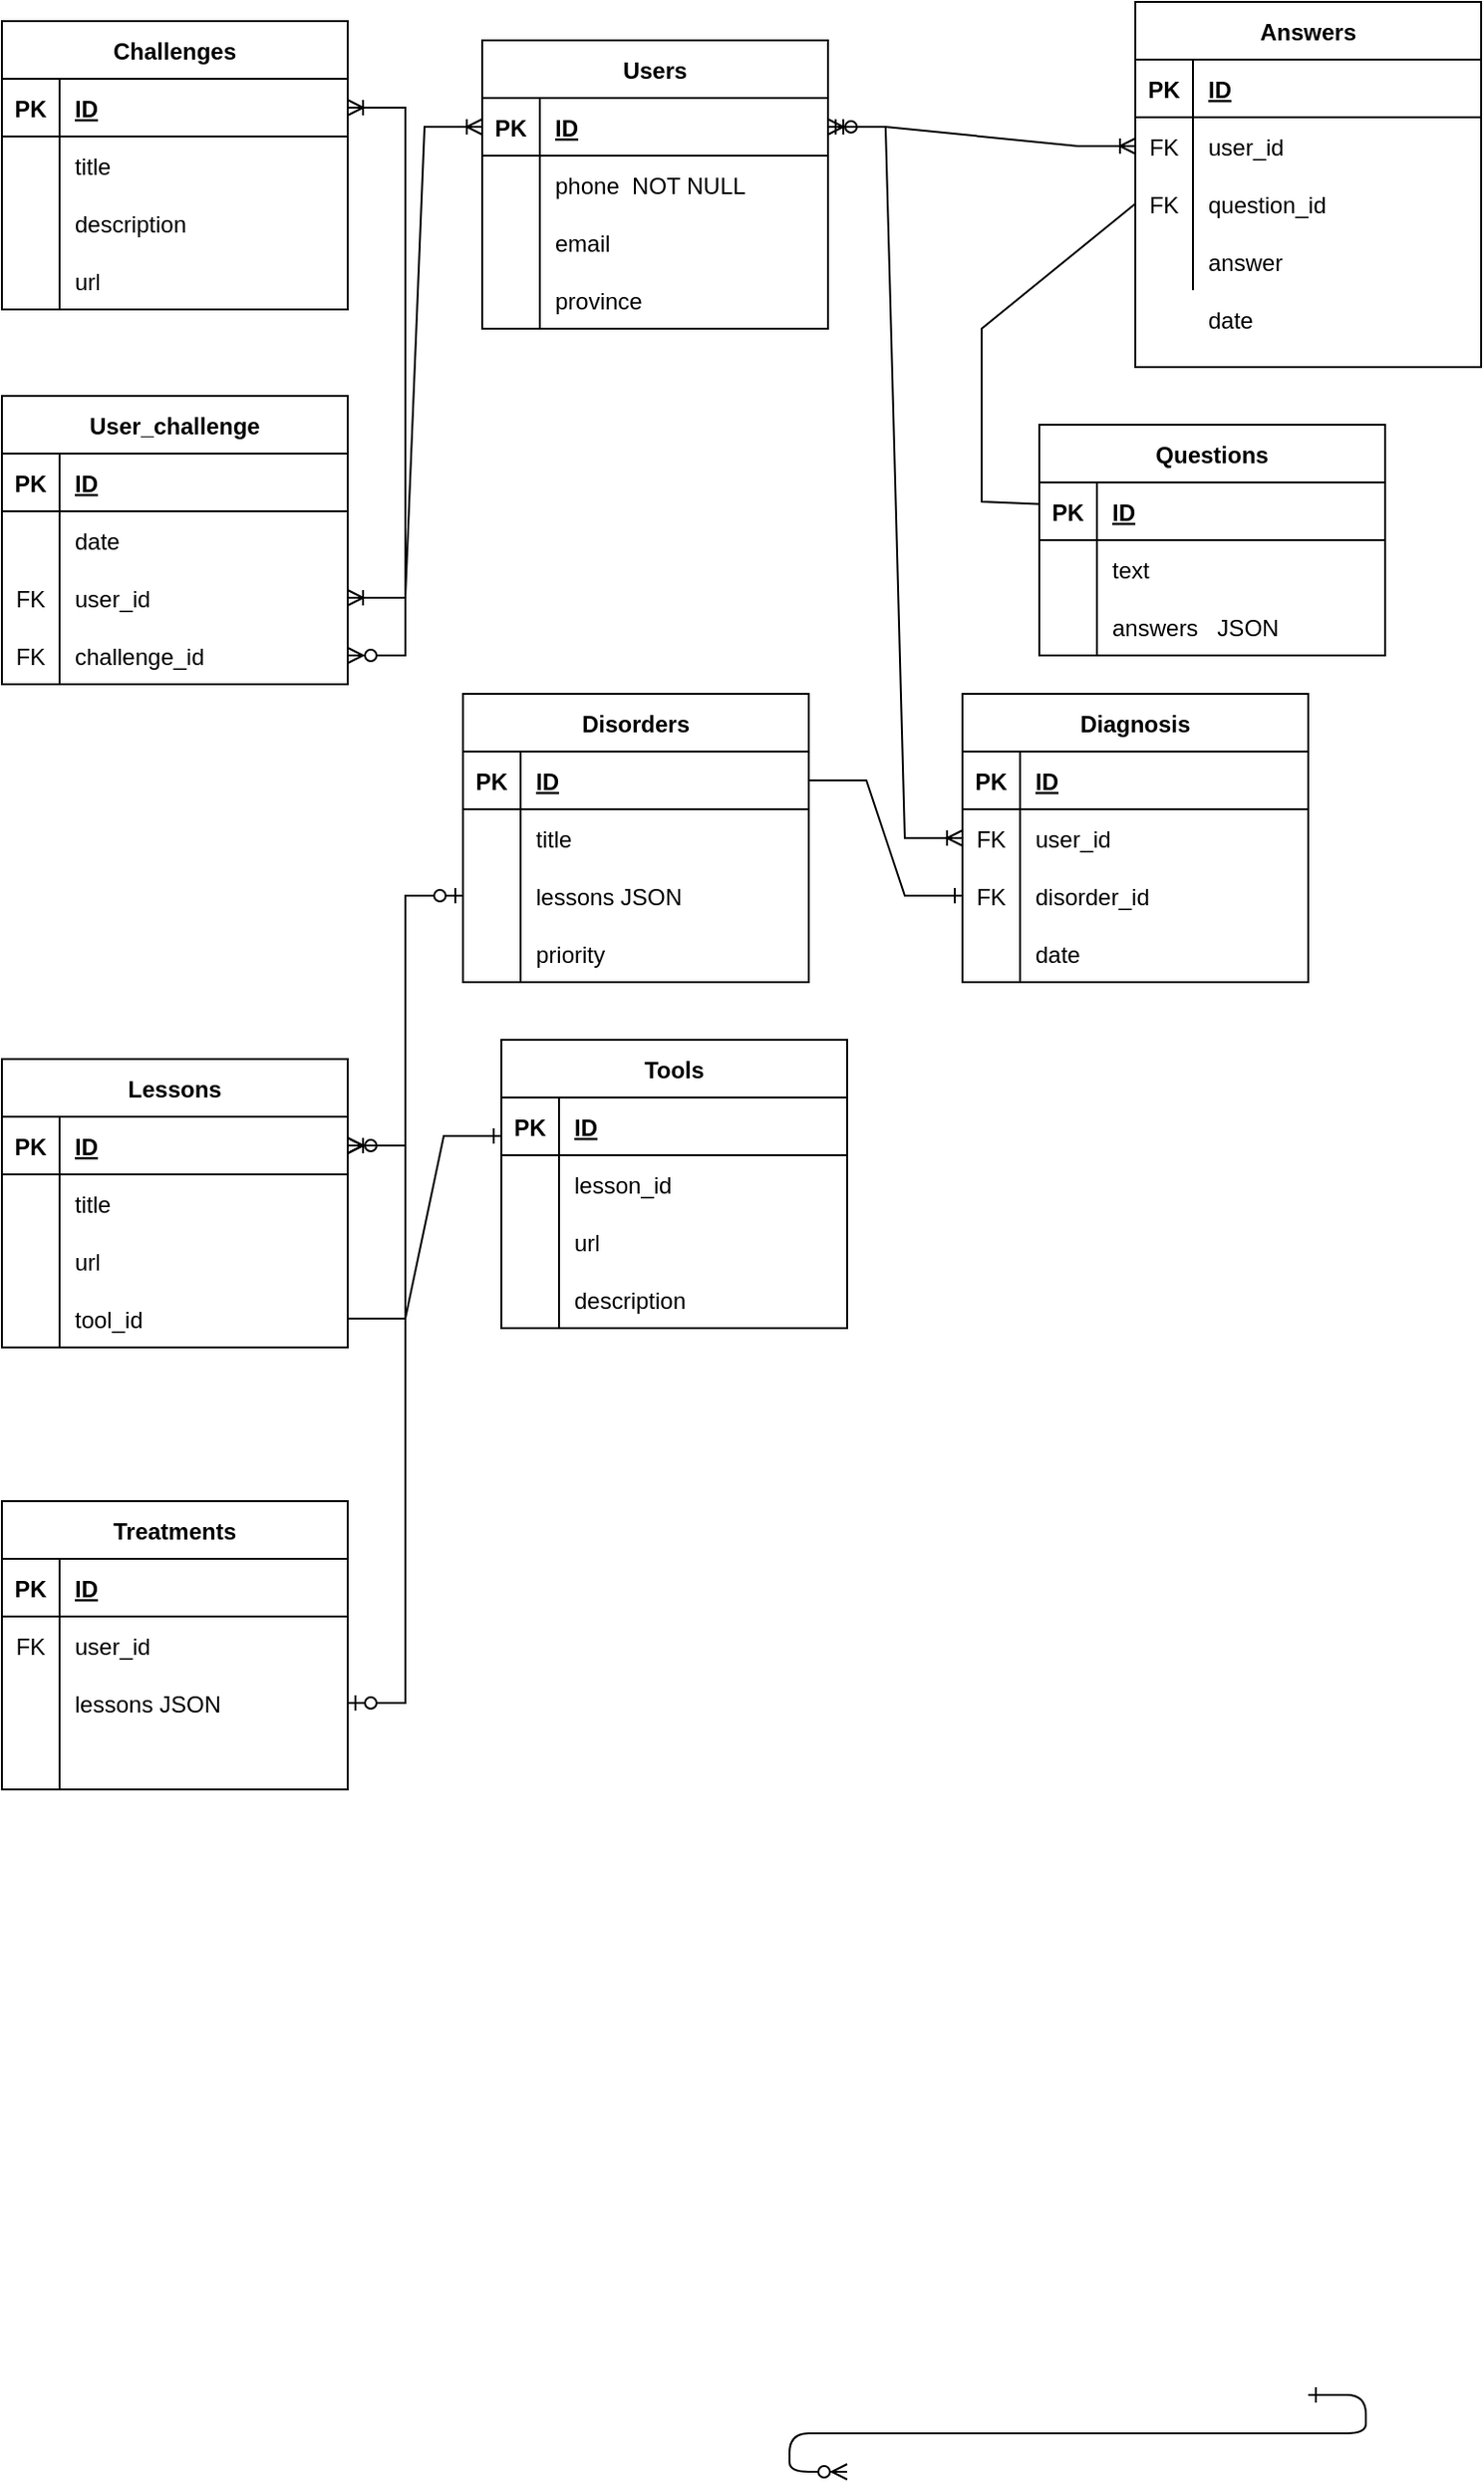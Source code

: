 <mxfile version="20.8.20" type="github">
  <diagram id="R2lEEEUBdFMjLlhIrx00" name="Page-1">
    <mxGraphModel dx="1167" dy="1567" grid="1" gridSize="10" guides="1" tooltips="1" connect="1" arrows="1" fold="1" page="1" pageScale="1" pageWidth="850" pageHeight="1100" math="0" shadow="0" extFonts="Permanent Marker^https://fonts.googleapis.com/css?family=Permanent+Marker">
      <root>
        <mxCell id="0" />
        <mxCell id="1" parent="0" />
        <mxCell id="C-vyLk0tnHw3VtMMgP7b-12" value="" style="edgeStyle=entityRelationEdgeStyle;endArrow=ERzeroToMany;startArrow=ERone;endFill=1;startFill=0;" parent="1" target="C-vyLk0tnHw3VtMMgP7b-17" edge="1">
          <mxGeometry width="100" height="100" relative="1" as="geometry">
            <mxPoint x="700" y="165" as="sourcePoint" />
            <mxPoint x="460" y="205" as="targetPoint" />
          </mxGeometry>
        </mxCell>
        <mxCell id="nANIJ9gpR_QrVkykElLl-94" value="Users" style="shape=table;startSize=30;container=1;collapsible=1;childLayout=tableLayout;fixedRows=1;rowLines=0;fontStyle=1;align=center;resizeLast=1;movable=1;resizable=1;rotatable=1;deletable=1;editable=1;locked=0;connectable=1;" vertex="1" parent="1">
          <mxGeometry x="270" y="-1060" width="180" height="150" as="geometry" />
        </mxCell>
        <mxCell id="nANIJ9gpR_QrVkykElLl-95" value="" style="shape=tableRow;horizontal=0;startSize=0;swimlaneHead=0;swimlaneBody=0;fillColor=none;collapsible=0;dropTarget=0;points=[[0,0.5],[1,0.5]];portConstraint=eastwest;top=0;left=0;right=0;bottom=1;" vertex="1" parent="nANIJ9gpR_QrVkykElLl-94">
          <mxGeometry y="30" width="180" height="30" as="geometry" />
        </mxCell>
        <mxCell id="nANIJ9gpR_QrVkykElLl-96" value="PK" style="shape=partialRectangle;connectable=0;fillColor=none;top=0;left=0;bottom=0;right=0;fontStyle=1;overflow=hidden;" vertex="1" parent="nANIJ9gpR_QrVkykElLl-95">
          <mxGeometry width="30" height="30" as="geometry">
            <mxRectangle width="30" height="30" as="alternateBounds" />
          </mxGeometry>
        </mxCell>
        <mxCell id="nANIJ9gpR_QrVkykElLl-97" value="ID" style="shape=partialRectangle;connectable=0;fillColor=none;top=0;left=0;bottom=0;right=0;align=left;spacingLeft=6;fontStyle=5;overflow=hidden;" vertex="1" parent="nANIJ9gpR_QrVkykElLl-95">
          <mxGeometry x="30" width="150" height="30" as="geometry">
            <mxRectangle width="150" height="30" as="alternateBounds" />
          </mxGeometry>
        </mxCell>
        <mxCell id="nANIJ9gpR_QrVkykElLl-98" value="" style="shape=tableRow;horizontal=0;startSize=0;swimlaneHead=0;swimlaneBody=0;fillColor=none;collapsible=0;dropTarget=0;points=[[0,0.5],[1,0.5]];portConstraint=eastwest;top=0;left=0;right=0;bottom=0;" vertex="1" parent="nANIJ9gpR_QrVkykElLl-94">
          <mxGeometry y="60" width="180" height="30" as="geometry" />
        </mxCell>
        <mxCell id="nANIJ9gpR_QrVkykElLl-99" value="" style="shape=partialRectangle;connectable=0;fillColor=none;top=0;left=0;bottom=0;right=0;editable=1;overflow=hidden;" vertex="1" parent="nANIJ9gpR_QrVkykElLl-98">
          <mxGeometry width="30" height="30" as="geometry">
            <mxRectangle width="30" height="30" as="alternateBounds" />
          </mxGeometry>
        </mxCell>
        <mxCell id="nANIJ9gpR_QrVkykElLl-100" value="phone  NOT NULL" style="shape=partialRectangle;connectable=0;fillColor=none;top=0;left=0;bottom=0;right=0;align=left;spacingLeft=6;overflow=hidden;" vertex="1" parent="nANIJ9gpR_QrVkykElLl-98">
          <mxGeometry x="30" width="150" height="30" as="geometry">
            <mxRectangle width="150" height="30" as="alternateBounds" />
          </mxGeometry>
        </mxCell>
        <mxCell id="nANIJ9gpR_QrVkykElLl-101" value="" style="shape=tableRow;horizontal=0;startSize=0;swimlaneHead=0;swimlaneBody=0;fillColor=none;collapsible=0;dropTarget=0;points=[[0,0.5],[1,0.5]];portConstraint=eastwest;top=0;left=0;right=0;bottom=0;" vertex="1" parent="nANIJ9gpR_QrVkykElLl-94">
          <mxGeometry y="90" width="180" height="30" as="geometry" />
        </mxCell>
        <mxCell id="nANIJ9gpR_QrVkykElLl-102" value="" style="shape=partialRectangle;connectable=0;fillColor=none;top=0;left=0;bottom=0;right=0;editable=1;overflow=hidden;" vertex="1" parent="nANIJ9gpR_QrVkykElLl-101">
          <mxGeometry width="30" height="30" as="geometry">
            <mxRectangle width="30" height="30" as="alternateBounds" />
          </mxGeometry>
        </mxCell>
        <mxCell id="nANIJ9gpR_QrVkykElLl-103" value="email" style="shape=partialRectangle;connectable=0;fillColor=none;top=0;left=0;bottom=0;right=0;align=left;spacingLeft=6;overflow=hidden;" vertex="1" parent="nANIJ9gpR_QrVkykElLl-101">
          <mxGeometry x="30" width="150" height="30" as="geometry">
            <mxRectangle width="150" height="30" as="alternateBounds" />
          </mxGeometry>
        </mxCell>
        <mxCell id="nANIJ9gpR_QrVkykElLl-104" value="" style="shape=tableRow;horizontal=0;startSize=0;swimlaneHead=0;swimlaneBody=0;fillColor=none;collapsible=0;dropTarget=0;points=[[0,0.5],[1,0.5]];portConstraint=eastwest;top=0;left=0;right=0;bottom=0;" vertex="1" parent="nANIJ9gpR_QrVkykElLl-94">
          <mxGeometry y="120" width="180" height="30" as="geometry" />
        </mxCell>
        <mxCell id="nANIJ9gpR_QrVkykElLl-105" value="" style="shape=partialRectangle;connectable=0;fillColor=none;top=0;left=0;bottom=0;right=0;editable=1;overflow=hidden;" vertex="1" parent="nANIJ9gpR_QrVkykElLl-104">
          <mxGeometry width="30" height="30" as="geometry">
            <mxRectangle width="30" height="30" as="alternateBounds" />
          </mxGeometry>
        </mxCell>
        <mxCell id="nANIJ9gpR_QrVkykElLl-106" value="province" style="shape=partialRectangle;connectable=0;fillColor=none;top=0;left=0;bottom=0;right=0;align=left;spacingLeft=6;overflow=hidden;" vertex="1" parent="nANIJ9gpR_QrVkykElLl-104">
          <mxGeometry x="30" width="150" height="30" as="geometry">
            <mxRectangle width="150" height="30" as="alternateBounds" />
          </mxGeometry>
        </mxCell>
        <mxCell id="nANIJ9gpR_QrVkykElLl-108" value="Questions" style="shape=table;startSize=30;container=1;collapsible=1;childLayout=tableLayout;fixedRows=1;rowLines=0;fontStyle=1;align=center;resizeLast=1;" vertex="1" parent="1">
          <mxGeometry x="560" y="-860" width="180" height="120" as="geometry" />
        </mxCell>
        <mxCell id="nANIJ9gpR_QrVkykElLl-109" value="" style="shape=tableRow;horizontal=0;startSize=0;swimlaneHead=0;swimlaneBody=0;fillColor=none;collapsible=0;dropTarget=0;points=[[0,0.5],[1,0.5]];portConstraint=eastwest;top=0;left=0;right=0;bottom=1;" vertex="1" parent="nANIJ9gpR_QrVkykElLl-108">
          <mxGeometry y="30" width="180" height="30" as="geometry" />
        </mxCell>
        <mxCell id="nANIJ9gpR_QrVkykElLl-110" value="PK" style="shape=partialRectangle;connectable=0;fillColor=none;top=0;left=0;bottom=0;right=0;fontStyle=1;overflow=hidden;" vertex="1" parent="nANIJ9gpR_QrVkykElLl-109">
          <mxGeometry width="30" height="30" as="geometry">
            <mxRectangle width="30" height="30" as="alternateBounds" />
          </mxGeometry>
        </mxCell>
        <mxCell id="nANIJ9gpR_QrVkykElLl-111" value="ID" style="shape=partialRectangle;connectable=0;fillColor=none;top=0;left=0;bottom=0;right=0;align=left;spacingLeft=6;fontStyle=5;overflow=hidden;" vertex="1" parent="nANIJ9gpR_QrVkykElLl-109">
          <mxGeometry x="30" width="150" height="30" as="geometry">
            <mxRectangle width="150" height="30" as="alternateBounds" />
          </mxGeometry>
        </mxCell>
        <mxCell id="nANIJ9gpR_QrVkykElLl-112" value="" style="shape=tableRow;horizontal=0;startSize=0;swimlaneHead=0;swimlaneBody=0;fillColor=none;collapsible=0;dropTarget=0;points=[[0,0.5],[1,0.5]];portConstraint=eastwest;top=0;left=0;right=0;bottom=0;" vertex="1" parent="nANIJ9gpR_QrVkykElLl-108">
          <mxGeometry y="60" width="180" height="30" as="geometry" />
        </mxCell>
        <mxCell id="nANIJ9gpR_QrVkykElLl-113" value="" style="shape=partialRectangle;connectable=0;fillColor=none;top=0;left=0;bottom=0;right=0;editable=1;overflow=hidden;" vertex="1" parent="nANIJ9gpR_QrVkykElLl-112">
          <mxGeometry width="30" height="30" as="geometry">
            <mxRectangle width="30" height="30" as="alternateBounds" />
          </mxGeometry>
        </mxCell>
        <mxCell id="nANIJ9gpR_QrVkykElLl-114" value="text" style="shape=partialRectangle;connectable=0;fillColor=none;top=0;left=0;bottom=0;right=0;align=left;spacingLeft=6;overflow=hidden;" vertex="1" parent="nANIJ9gpR_QrVkykElLl-112">
          <mxGeometry x="30" width="150" height="30" as="geometry">
            <mxRectangle width="150" height="30" as="alternateBounds" />
          </mxGeometry>
        </mxCell>
        <mxCell id="nANIJ9gpR_QrVkykElLl-226" value="" style="shape=tableRow;horizontal=0;startSize=0;swimlaneHead=0;swimlaneBody=0;fillColor=none;collapsible=0;dropTarget=0;points=[[0,0.5],[1,0.5]];portConstraint=eastwest;top=0;left=0;right=0;bottom=0;" vertex="1" parent="nANIJ9gpR_QrVkykElLl-108">
          <mxGeometry y="90" width="180" height="30" as="geometry" />
        </mxCell>
        <mxCell id="nANIJ9gpR_QrVkykElLl-227" value="" style="shape=partialRectangle;connectable=0;fillColor=none;top=0;left=0;bottom=0;right=0;editable=1;overflow=hidden;" vertex="1" parent="nANIJ9gpR_QrVkykElLl-226">
          <mxGeometry width="30" height="30" as="geometry">
            <mxRectangle width="30" height="30" as="alternateBounds" />
          </mxGeometry>
        </mxCell>
        <mxCell id="nANIJ9gpR_QrVkykElLl-228" value="answers   JSON" style="shape=partialRectangle;connectable=0;fillColor=none;top=0;left=0;bottom=0;right=0;align=left;spacingLeft=6;overflow=hidden;" vertex="1" parent="nANIJ9gpR_QrVkykElLl-226">
          <mxGeometry x="30" width="150" height="30" as="geometry">
            <mxRectangle width="150" height="30" as="alternateBounds" />
          </mxGeometry>
        </mxCell>
        <mxCell id="nANIJ9gpR_QrVkykElLl-121" value="Answers" style="shape=table;startSize=30;container=1;collapsible=1;childLayout=tableLayout;fixedRows=1;rowLines=0;fontStyle=1;align=center;resizeLast=1;" vertex="1" parent="1">
          <mxGeometry x="610" y="-1080" width="180" height="190" as="geometry" />
        </mxCell>
        <mxCell id="nANIJ9gpR_QrVkykElLl-122" value="" style="shape=tableRow;horizontal=0;startSize=0;swimlaneHead=0;swimlaneBody=0;fillColor=none;collapsible=0;dropTarget=0;points=[[0,0.5],[1,0.5]];portConstraint=eastwest;top=0;left=0;right=0;bottom=1;" vertex="1" parent="nANIJ9gpR_QrVkykElLl-121">
          <mxGeometry y="30" width="180" height="30" as="geometry" />
        </mxCell>
        <mxCell id="nANIJ9gpR_QrVkykElLl-123" value="PK" style="shape=partialRectangle;connectable=0;fillColor=none;top=0;left=0;bottom=0;right=0;fontStyle=1;overflow=hidden;" vertex="1" parent="nANIJ9gpR_QrVkykElLl-122">
          <mxGeometry width="30" height="30" as="geometry">
            <mxRectangle width="30" height="30" as="alternateBounds" />
          </mxGeometry>
        </mxCell>
        <mxCell id="nANIJ9gpR_QrVkykElLl-124" value="ID" style="shape=partialRectangle;connectable=0;fillColor=none;top=0;left=0;bottom=0;right=0;align=left;spacingLeft=6;fontStyle=5;overflow=hidden;" vertex="1" parent="nANIJ9gpR_QrVkykElLl-122">
          <mxGeometry x="30" width="150" height="30" as="geometry">
            <mxRectangle width="150" height="30" as="alternateBounds" />
          </mxGeometry>
        </mxCell>
        <mxCell id="nANIJ9gpR_QrVkykElLl-125" value="" style="shape=tableRow;horizontal=0;startSize=0;swimlaneHead=0;swimlaneBody=0;fillColor=none;collapsible=0;dropTarget=0;points=[[0,0.5],[1,0.5]];portConstraint=eastwest;top=0;left=0;right=0;bottom=0;" vertex="1" parent="nANIJ9gpR_QrVkykElLl-121">
          <mxGeometry y="60" width="180" height="30" as="geometry" />
        </mxCell>
        <mxCell id="nANIJ9gpR_QrVkykElLl-126" value="FK" style="shape=partialRectangle;connectable=0;fillColor=none;top=0;left=0;bottom=0;right=0;editable=1;overflow=hidden;" vertex="1" parent="nANIJ9gpR_QrVkykElLl-125">
          <mxGeometry width="30" height="30" as="geometry">
            <mxRectangle width="30" height="30" as="alternateBounds" />
          </mxGeometry>
        </mxCell>
        <mxCell id="nANIJ9gpR_QrVkykElLl-127" value="user_id" style="shape=partialRectangle;connectable=0;fillColor=none;top=0;left=0;bottom=0;right=0;align=left;spacingLeft=6;overflow=hidden;" vertex="1" parent="nANIJ9gpR_QrVkykElLl-125">
          <mxGeometry x="30" width="150" height="30" as="geometry">
            <mxRectangle width="150" height="30" as="alternateBounds" />
          </mxGeometry>
        </mxCell>
        <mxCell id="nANIJ9gpR_QrVkykElLl-128" value="" style="shape=tableRow;horizontal=0;startSize=0;swimlaneHead=0;swimlaneBody=0;fillColor=none;collapsible=0;dropTarget=0;points=[[0,0.5],[1,0.5]];portConstraint=eastwest;top=0;left=0;right=0;bottom=0;" vertex="1" parent="nANIJ9gpR_QrVkykElLl-121">
          <mxGeometry y="90" width="180" height="30" as="geometry" />
        </mxCell>
        <mxCell id="nANIJ9gpR_QrVkykElLl-129" value="FK" style="shape=partialRectangle;connectable=0;fillColor=none;top=0;left=0;bottom=0;right=0;editable=1;overflow=hidden;" vertex="1" parent="nANIJ9gpR_QrVkykElLl-128">
          <mxGeometry width="30" height="30" as="geometry">
            <mxRectangle width="30" height="30" as="alternateBounds" />
          </mxGeometry>
        </mxCell>
        <mxCell id="nANIJ9gpR_QrVkykElLl-130" value="question_id" style="shape=partialRectangle;connectable=0;fillColor=none;top=0;left=0;bottom=0;right=0;align=left;spacingLeft=6;overflow=hidden;" vertex="1" parent="nANIJ9gpR_QrVkykElLl-128">
          <mxGeometry x="30" width="150" height="30" as="geometry">
            <mxRectangle width="150" height="30" as="alternateBounds" />
          </mxGeometry>
        </mxCell>
        <mxCell id="nANIJ9gpR_QrVkykElLl-131" value="" style="shape=tableRow;horizontal=0;startSize=0;swimlaneHead=0;swimlaneBody=0;fillColor=none;collapsible=0;dropTarget=0;points=[[0,0.5],[1,0.5]];portConstraint=eastwest;top=0;left=0;right=0;bottom=0;" vertex="1" parent="nANIJ9gpR_QrVkykElLl-121">
          <mxGeometry y="120" width="180" height="30" as="geometry" />
        </mxCell>
        <mxCell id="nANIJ9gpR_QrVkykElLl-132" value="" style="shape=partialRectangle;connectable=0;fillColor=none;top=0;left=0;bottom=0;right=0;editable=1;overflow=hidden;" vertex="1" parent="nANIJ9gpR_QrVkykElLl-131">
          <mxGeometry width="30" height="30" as="geometry">
            <mxRectangle width="30" height="30" as="alternateBounds" />
          </mxGeometry>
        </mxCell>
        <mxCell id="nANIJ9gpR_QrVkykElLl-133" value="answer" style="shape=partialRectangle;connectable=0;fillColor=none;top=0;left=0;bottom=0;right=0;align=left;spacingLeft=6;overflow=hidden;" vertex="1" parent="nANIJ9gpR_QrVkykElLl-131">
          <mxGeometry x="30" width="150" height="30" as="geometry">
            <mxRectangle width="150" height="30" as="alternateBounds" />
          </mxGeometry>
        </mxCell>
        <mxCell id="nANIJ9gpR_QrVkykElLl-134" value="Disorders" style="shape=table;startSize=30;container=1;collapsible=1;childLayout=tableLayout;fixedRows=1;rowLines=0;fontStyle=1;align=center;resizeLast=1;" vertex="1" parent="1">
          <mxGeometry x="260" y="-720" width="180" height="150" as="geometry" />
        </mxCell>
        <mxCell id="nANIJ9gpR_QrVkykElLl-135" value="" style="shape=tableRow;horizontal=0;startSize=0;swimlaneHead=0;swimlaneBody=0;fillColor=none;collapsible=0;dropTarget=0;points=[[0,0.5],[1,0.5]];portConstraint=eastwest;top=0;left=0;right=0;bottom=1;" vertex="1" parent="nANIJ9gpR_QrVkykElLl-134">
          <mxGeometry y="30" width="180" height="30" as="geometry" />
        </mxCell>
        <mxCell id="nANIJ9gpR_QrVkykElLl-136" value="PK" style="shape=partialRectangle;connectable=0;fillColor=none;top=0;left=0;bottom=0;right=0;fontStyle=1;overflow=hidden;" vertex="1" parent="nANIJ9gpR_QrVkykElLl-135">
          <mxGeometry width="30" height="30" as="geometry">
            <mxRectangle width="30" height="30" as="alternateBounds" />
          </mxGeometry>
        </mxCell>
        <mxCell id="nANIJ9gpR_QrVkykElLl-137" value="ID" style="shape=partialRectangle;connectable=0;fillColor=none;top=0;left=0;bottom=0;right=0;align=left;spacingLeft=6;fontStyle=5;overflow=hidden;" vertex="1" parent="nANIJ9gpR_QrVkykElLl-135">
          <mxGeometry x="30" width="150" height="30" as="geometry">
            <mxRectangle width="150" height="30" as="alternateBounds" />
          </mxGeometry>
        </mxCell>
        <mxCell id="nANIJ9gpR_QrVkykElLl-138" value="" style="shape=tableRow;horizontal=0;startSize=0;swimlaneHead=0;swimlaneBody=0;fillColor=none;collapsible=0;dropTarget=0;points=[[0,0.5],[1,0.5]];portConstraint=eastwest;top=0;left=0;right=0;bottom=0;" vertex="1" parent="nANIJ9gpR_QrVkykElLl-134">
          <mxGeometry y="60" width="180" height="30" as="geometry" />
        </mxCell>
        <mxCell id="nANIJ9gpR_QrVkykElLl-139" value="" style="shape=partialRectangle;connectable=0;fillColor=none;top=0;left=0;bottom=0;right=0;editable=1;overflow=hidden;" vertex="1" parent="nANIJ9gpR_QrVkykElLl-138">
          <mxGeometry width="30" height="30" as="geometry">
            <mxRectangle width="30" height="30" as="alternateBounds" />
          </mxGeometry>
        </mxCell>
        <mxCell id="nANIJ9gpR_QrVkykElLl-140" value="title" style="shape=partialRectangle;connectable=0;fillColor=none;top=0;left=0;bottom=0;right=0;align=left;spacingLeft=6;overflow=hidden;" vertex="1" parent="nANIJ9gpR_QrVkykElLl-138">
          <mxGeometry x="30" width="150" height="30" as="geometry">
            <mxRectangle width="150" height="30" as="alternateBounds" />
          </mxGeometry>
        </mxCell>
        <mxCell id="nANIJ9gpR_QrVkykElLl-141" value="" style="shape=tableRow;horizontal=0;startSize=0;swimlaneHead=0;swimlaneBody=0;fillColor=none;collapsible=0;dropTarget=0;points=[[0,0.5],[1,0.5]];portConstraint=eastwest;top=0;left=0;right=0;bottom=0;" vertex="1" parent="nANIJ9gpR_QrVkykElLl-134">
          <mxGeometry y="90" width="180" height="30" as="geometry" />
        </mxCell>
        <mxCell id="nANIJ9gpR_QrVkykElLl-142" value="" style="shape=partialRectangle;connectable=0;fillColor=none;top=0;left=0;bottom=0;right=0;editable=1;overflow=hidden;" vertex="1" parent="nANIJ9gpR_QrVkykElLl-141">
          <mxGeometry width="30" height="30" as="geometry">
            <mxRectangle width="30" height="30" as="alternateBounds" />
          </mxGeometry>
        </mxCell>
        <mxCell id="nANIJ9gpR_QrVkykElLl-143" value="lessons JSON" style="shape=partialRectangle;connectable=0;fillColor=none;top=0;left=0;bottom=0;right=0;align=left;spacingLeft=6;overflow=hidden;" vertex="1" parent="nANIJ9gpR_QrVkykElLl-141">
          <mxGeometry x="30" width="150" height="30" as="geometry">
            <mxRectangle width="150" height="30" as="alternateBounds" />
          </mxGeometry>
        </mxCell>
        <mxCell id="nANIJ9gpR_QrVkykElLl-144" value="" style="shape=tableRow;horizontal=0;startSize=0;swimlaneHead=0;swimlaneBody=0;fillColor=none;collapsible=0;dropTarget=0;points=[[0,0.5],[1,0.5]];portConstraint=eastwest;top=0;left=0;right=0;bottom=0;" vertex="1" parent="nANIJ9gpR_QrVkykElLl-134">
          <mxGeometry y="120" width="180" height="30" as="geometry" />
        </mxCell>
        <mxCell id="nANIJ9gpR_QrVkykElLl-145" value="" style="shape=partialRectangle;connectable=0;fillColor=none;top=0;left=0;bottom=0;right=0;editable=1;overflow=hidden;" vertex="1" parent="nANIJ9gpR_QrVkykElLl-144">
          <mxGeometry width="30" height="30" as="geometry">
            <mxRectangle width="30" height="30" as="alternateBounds" />
          </mxGeometry>
        </mxCell>
        <mxCell id="nANIJ9gpR_QrVkykElLl-146" value="priority" style="shape=partialRectangle;connectable=0;fillColor=none;top=0;left=0;bottom=0;right=0;align=left;spacingLeft=6;overflow=hidden;" vertex="1" parent="nANIJ9gpR_QrVkykElLl-144">
          <mxGeometry x="30" width="150" height="30" as="geometry">
            <mxRectangle width="150" height="30" as="alternateBounds" />
          </mxGeometry>
        </mxCell>
        <mxCell id="nANIJ9gpR_QrVkykElLl-148" value="Diagnosis" style="shape=table;startSize=30;container=1;collapsible=1;childLayout=tableLayout;fixedRows=1;rowLines=0;fontStyle=1;align=center;resizeLast=1;" vertex="1" parent="1">
          <mxGeometry x="520" y="-720" width="180" height="150" as="geometry" />
        </mxCell>
        <mxCell id="nANIJ9gpR_QrVkykElLl-149" value="" style="shape=tableRow;horizontal=0;startSize=0;swimlaneHead=0;swimlaneBody=0;fillColor=none;collapsible=0;dropTarget=0;points=[[0,0.5],[1,0.5]];portConstraint=eastwest;top=0;left=0;right=0;bottom=1;" vertex="1" parent="nANIJ9gpR_QrVkykElLl-148">
          <mxGeometry y="30" width="180" height="30" as="geometry" />
        </mxCell>
        <mxCell id="nANIJ9gpR_QrVkykElLl-150" value="PK" style="shape=partialRectangle;connectable=0;fillColor=none;top=0;left=0;bottom=0;right=0;fontStyle=1;overflow=hidden;" vertex="1" parent="nANIJ9gpR_QrVkykElLl-149">
          <mxGeometry width="30" height="30" as="geometry">
            <mxRectangle width="30" height="30" as="alternateBounds" />
          </mxGeometry>
        </mxCell>
        <mxCell id="nANIJ9gpR_QrVkykElLl-151" value="ID" style="shape=partialRectangle;connectable=0;fillColor=none;top=0;left=0;bottom=0;right=0;align=left;spacingLeft=6;fontStyle=5;overflow=hidden;" vertex="1" parent="nANIJ9gpR_QrVkykElLl-149">
          <mxGeometry x="30" width="150" height="30" as="geometry">
            <mxRectangle width="150" height="30" as="alternateBounds" />
          </mxGeometry>
        </mxCell>
        <mxCell id="nANIJ9gpR_QrVkykElLl-152" value="" style="shape=tableRow;horizontal=0;startSize=0;swimlaneHead=0;swimlaneBody=0;fillColor=none;collapsible=0;dropTarget=0;points=[[0,0.5],[1,0.5]];portConstraint=eastwest;top=0;left=0;right=0;bottom=0;" vertex="1" parent="nANIJ9gpR_QrVkykElLl-148">
          <mxGeometry y="60" width="180" height="30" as="geometry" />
        </mxCell>
        <mxCell id="nANIJ9gpR_QrVkykElLl-153" value="FK" style="shape=partialRectangle;connectable=0;fillColor=none;top=0;left=0;bottom=0;right=0;editable=1;overflow=hidden;" vertex="1" parent="nANIJ9gpR_QrVkykElLl-152">
          <mxGeometry width="30" height="30" as="geometry">
            <mxRectangle width="30" height="30" as="alternateBounds" />
          </mxGeometry>
        </mxCell>
        <mxCell id="nANIJ9gpR_QrVkykElLl-154" value="user_id" style="shape=partialRectangle;connectable=0;fillColor=none;top=0;left=0;bottom=0;right=0;align=left;spacingLeft=6;overflow=hidden;" vertex="1" parent="nANIJ9gpR_QrVkykElLl-152">
          <mxGeometry x="30" width="150" height="30" as="geometry">
            <mxRectangle width="150" height="30" as="alternateBounds" />
          </mxGeometry>
        </mxCell>
        <mxCell id="nANIJ9gpR_QrVkykElLl-155" value="" style="shape=tableRow;horizontal=0;startSize=0;swimlaneHead=0;swimlaneBody=0;fillColor=none;collapsible=0;dropTarget=0;points=[[0,0.5],[1,0.5]];portConstraint=eastwest;top=0;left=0;right=0;bottom=0;" vertex="1" parent="nANIJ9gpR_QrVkykElLl-148">
          <mxGeometry y="90" width="180" height="30" as="geometry" />
        </mxCell>
        <mxCell id="nANIJ9gpR_QrVkykElLl-156" value="FK" style="shape=partialRectangle;connectable=0;fillColor=none;top=0;left=0;bottom=0;right=0;editable=1;overflow=hidden;" vertex="1" parent="nANIJ9gpR_QrVkykElLl-155">
          <mxGeometry width="30" height="30" as="geometry">
            <mxRectangle width="30" height="30" as="alternateBounds" />
          </mxGeometry>
        </mxCell>
        <mxCell id="nANIJ9gpR_QrVkykElLl-157" value="disorder_id" style="shape=partialRectangle;connectable=0;fillColor=none;top=0;left=0;bottom=0;right=0;align=left;spacingLeft=6;overflow=hidden;" vertex="1" parent="nANIJ9gpR_QrVkykElLl-155">
          <mxGeometry x="30" width="150" height="30" as="geometry">
            <mxRectangle width="150" height="30" as="alternateBounds" />
          </mxGeometry>
        </mxCell>
        <mxCell id="nANIJ9gpR_QrVkykElLl-158" value="" style="shape=tableRow;horizontal=0;startSize=0;swimlaneHead=0;swimlaneBody=0;fillColor=none;collapsible=0;dropTarget=0;points=[[0,0.5],[1,0.5]];portConstraint=eastwest;top=0;left=0;right=0;bottom=0;" vertex="1" parent="nANIJ9gpR_QrVkykElLl-148">
          <mxGeometry y="120" width="180" height="30" as="geometry" />
        </mxCell>
        <mxCell id="nANIJ9gpR_QrVkykElLl-159" value="" style="shape=partialRectangle;connectable=0;fillColor=none;top=0;left=0;bottom=0;right=0;editable=1;overflow=hidden;" vertex="1" parent="nANIJ9gpR_QrVkykElLl-158">
          <mxGeometry width="30" height="30" as="geometry">
            <mxRectangle width="30" height="30" as="alternateBounds" />
          </mxGeometry>
        </mxCell>
        <mxCell id="nANIJ9gpR_QrVkykElLl-160" value="date" style="shape=partialRectangle;connectable=0;fillColor=none;top=0;left=0;bottom=0;right=0;align=left;spacingLeft=6;overflow=hidden;" vertex="1" parent="nANIJ9gpR_QrVkykElLl-158">
          <mxGeometry x="30" width="150" height="30" as="geometry">
            <mxRectangle width="150" height="30" as="alternateBounds" />
          </mxGeometry>
        </mxCell>
        <mxCell id="nANIJ9gpR_QrVkykElLl-161" value="Challenges" style="shape=table;startSize=30;container=1;collapsible=1;childLayout=tableLayout;fixedRows=1;rowLines=0;fontStyle=1;align=center;resizeLast=1;" vertex="1" parent="1">
          <mxGeometry x="20" y="-1070" width="180" height="150" as="geometry" />
        </mxCell>
        <mxCell id="nANIJ9gpR_QrVkykElLl-162" value="" style="shape=tableRow;horizontal=0;startSize=0;swimlaneHead=0;swimlaneBody=0;fillColor=none;collapsible=0;dropTarget=0;points=[[0,0.5],[1,0.5]];portConstraint=eastwest;top=0;left=0;right=0;bottom=1;" vertex="1" parent="nANIJ9gpR_QrVkykElLl-161">
          <mxGeometry y="30" width="180" height="30" as="geometry" />
        </mxCell>
        <mxCell id="nANIJ9gpR_QrVkykElLl-163" value="PK" style="shape=partialRectangle;connectable=0;fillColor=none;top=0;left=0;bottom=0;right=0;fontStyle=1;overflow=hidden;" vertex="1" parent="nANIJ9gpR_QrVkykElLl-162">
          <mxGeometry width="30" height="30" as="geometry">
            <mxRectangle width="30" height="30" as="alternateBounds" />
          </mxGeometry>
        </mxCell>
        <mxCell id="nANIJ9gpR_QrVkykElLl-164" value="ID" style="shape=partialRectangle;connectable=0;fillColor=none;top=0;left=0;bottom=0;right=0;align=left;spacingLeft=6;fontStyle=5;overflow=hidden;" vertex="1" parent="nANIJ9gpR_QrVkykElLl-162">
          <mxGeometry x="30" width="150" height="30" as="geometry">
            <mxRectangle width="150" height="30" as="alternateBounds" />
          </mxGeometry>
        </mxCell>
        <mxCell id="nANIJ9gpR_QrVkykElLl-165" value="" style="shape=tableRow;horizontal=0;startSize=0;swimlaneHead=0;swimlaneBody=0;fillColor=none;collapsible=0;dropTarget=0;points=[[0,0.5],[1,0.5]];portConstraint=eastwest;top=0;left=0;right=0;bottom=0;" vertex="1" parent="nANIJ9gpR_QrVkykElLl-161">
          <mxGeometry y="60" width="180" height="30" as="geometry" />
        </mxCell>
        <mxCell id="nANIJ9gpR_QrVkykElLl-166" value="" style="shape=partialRectangle;connectable=0;fillColor=none;top=0;left=0;bottom=0;right=0;editable=1;overflow=hidden;" vertex="1" parent="nANIJ9gpR_QrVkykElLl-165">
          <mxGeometry width="30" height="30" as="geometry">
            <mxRectangle width="30" height="30" as="alternateBounds" />
          </mxGeometry>
        </mxCell>
        <mxCell id="nANIJ9gpR_QrVkykElLl-167" value="title" style="shape=partialRectangle;connectable=0;fillColor=none;top=0;left=0;bottom=0;right=0;align=left;spacingLeft=6;overflow=hidden;" vertex="1" parent="nANIJ9gpR_QrVkykElLl-165">
          <mxGeometry x="30" width="150" height="30" as="geometry">
            <mxRectangle width="150" height="30" as="alternateBounds" />
          </mxGeometry>
        </mxCell>
        <mxCell id="nANIJ9gpR_QrVkykElLl-168" value="" style="shape=tableRow;horizontal=0;startSize=0;swimlaneHead=0;swimlaneBody=0;fillColor=none;collapsible=0;dropTarget=0;points=[[0,0.5],[1,0.5]];portConstraint=eastwest;top=0;left=0;right=0;bottom=0;" vertex="1" parent="nANIJ9gpR_QrVkykElLl-161">
          <mxGeometry y="90" width="180" height="30" as="geometry" />
        </mxCell>
        <mxCell id="nANIJ9gpR_QrVkykElLl-169" value="" style="shape=partialRectangle;connectable=0;fillColor=none;top=0;left=0;bottom=0;right=0;editable=1;overflow=hidden;" vertex="1" parent="nANIJ9gpR_QrVkykElLl-168">
          <mxGeometry width="30" height="30" as="geometry">
            <mxRectangle width="30" height="30" as="alternateBounds" />
          </mxGeometry>
        </mxCell>
        <mxCell id="nANIJ9gpR_QrVkykElLl-170" value="description" style="shape=partialRectangle;connectable=0;fillColor=none;top=0;left=0;bottom=0;right=0;align=left;spacingLeft=6;overflow=hidden;" vertex="1" parent="nANIJ9gpR_QrVkykElLl-168">
          <mxGeometry x="30" width="150" height="30" as="geometry">
            <mxRectangle width="150" height="30" as="alternateBounds" />
          </mxGeometry>
        </mxCell>
        <mxCell id="nANIJ9gpR_QrVkykElLl-171" value="" style="shape=tableRow;horizontal=0;startSize=0;swimlaneHead=0;swimlaneBody=0;fillColor=none;collapsible=0;dropTarget=0;points=[[0,0.5],[1,0.5]];portConstraint=eastwest;top=0;left=0;right=0;bottom=0;" vertex="1" parent="nANIJ9gpR_QrVkykElLl-161">
          <mxGeometry y="120" width="180" height="30" as="geometry" />
        </mxCell>
        <mxCell id="nANIJ9gpR_QrVkykElLl-172" value="" style="shape=partialRectangle;connectable=0;fillColor=none;top=0;left=0;bottom=0;right=0;editable=1;overflow=hidden;" vertex="1" parent="nANIJ9gpR_QrVkykElLl-171">
          <mxGeometry width="30" height="30" as="geometry">
            <mxRectangle width="30" height="30" as="alternateBounds" />
          </mxGeometry>
        </mxCell>
        <mxCell id="nANIJ9gpR_QrVkykElLl-173" value="url" style="shape=partialRectangle;connectable=0;fillColor=none;top=0;left=0;bottom=0;right=0;align=left;spacingLeft=6;overflow=hidden;" vertex="1" parent="nANIJ9gpR_QrVkykElLl-171">
          <mxGeometry x="30" width="150" height="30" as="geometry">
            <mxRectangle width="150" height="30" as="alternateBounds" />
          </mxGeometry>
        </mxCell>
        <mxCell id="nANIJ9gpR_QrVkykElLl-174" value="Lessons" style="shape=table;startSize=30;container=1;collapsible=1;childLayout=tableLayout;fixedRows=1;rowLines=0;fontStyle=1;align=center;resizeLast=1;" vertex="1" parent="1">
          <mxGeometry x="20" y="-530" width="180" height="150" as="geometry" />
        </mxCell>
        <mxCell id="nANIJ9gpR_QrVkykElLl-175" value="" style="shape=tableRow;horizontal=0;startSize=0;swimlaneHead=0;swimlaneBody=0;fillColor=none;collapsible=0;dropTarget=0;points=[[0,0.5],[1,0.5]];portConstraint=eastwest;top=0;left=0;right=0;bottom=1;" vertex="1" parent="nANIJ9gpR_QrVkykElLl-174">
          <mxGeometry y="30" width="180" height="30" as="geometry" />
        </mxCell>
        <mxCell id="nANIJ9gpR_QrVkykElLl-176" value="PK" style="shape=partialRectangle;connectable=0;fillColor=none;top=0;left=0;bottom=0;right=0;fontStyle=1;overflow=hidden;" vertex="1" parent="nANIJ9gpR_QrVkykElLl-175">
          <mxGeometry width="30" height="30" as="geometry">
            <mxRectangle width="30" height="30" as="alternateBounds" />
          </mxGeometry>
        </mxCell>
        <mxCell id="nANIJ9gpR_QrVkykElLl-177" value="ID" style="shape=partialRectangle;connectable=0;fillColor=none;top=0;left=0;bottom=0;right=0;align=left;spacingLeft=6;fontStyle=5;overflow=hidden;" vertex="1" parent="nANIJ9gpR_QrVkykElLl-175">
          <mxGeometry x="30" width="150" height="30" as="geometry">
            <mxRectangle width="150" height="30" as="alternateBounds" />
          </mxGeometry>
        </mxCell>
        <mxCell id="nANIJ9gpR_QrVkykElLl-178" value="" style="shape=tableRow;horizontal=0;startSize=0;swimlaneHead=0;swimlaneBody=0;fillColor=none;collapsible=0;dropTarget=0;points=[[0,0.5],[1,0.5]];portConstraint=eastwest;top=0;left=0;right=0;bottom=0;" vertex="1" parent="nANIJ9gpR_QrVkykElLl-174">
          <mxGeometry y="60" width="180" height="30" as="geometry" />
        </mxCell>
        <mxCell id="nANIJ9gpR_QrVkykElLl-179" value="" style="shape=partialRectangle;connectable=0;fillColor=none;top=0;left=0;bottom=0;right=0;editable=1;overflow=hidden;" vertex="1" parent="nANIJ9gpR_QrVkykElLl-178">
          <mxGeometry width="30" height="30" as="geometry">
            <mxRectangle width="30" height="30" as="alternateBounds" />
          </mxGeometry>
        </mxCell>
        <mxCell id="nANIJ9gpR_QrVkykElLl-180" value="title" style="shape=partialRectangle;connectable=0;fillColor=none;top=0;left=0;bottom=0;right=0;align=left;spacingLeft=6;overflow=hidden;" vertex="1" parent="nANIJ9gpR_QrVkykElLl-178">
          <mxGeometry x="30" width="150" height="30" as="geometry">
            <mxRectangle width="150" height="30" as="alternateBounds" />
          </mxGeometry>
        </mxCell>
        <mxCell id="nANIJ9gpR_QrVkykElLl-181" value="" style="shape=tableRow;horizontal=0;startSize=0;swimlaneHead=0;swimlaneBody=0;fillColor=none;collapsible=0;dropTarget=0;points=[[0,0.5],[1,0.5]];portConstraint=eastwest;top=0;left=0;right=0;bottom=0;" vertex="1" parent="nANIJ9gpR_QrVkykElLl-174">
          <mxGeometry y="90" width="180" height="30" as="geometry" />
        </mxCell>
        <mxCell id="nANIJ9gpR_QrVkykElLl-182" value="" style="shape=partialRectangle;connectable=0;fillColor=none;top=0;left=0;bottom=0;right=0;editable=1;overflow=hidden;" vertex="1" parent="nANIJ9gpR_QrVkykElLl-181">
          <mxGeometry width="30" height="30" as="geometry">
            <mxRectangle width="30" height="30" as="alternateBounds" />
          </mxGeometry>
        </mxCell>
        <mxCell id="nANIJ9gpR_QrVkykElLl-183" value="url" style="shape=partialRectangle;connectable=0;fillColor=none;top=0;left=0;bottom=0;right=0;align=left;spacingLeft=6;overflow=hidden;" vertex="1" parent="nANIJ9gpR_QrVkykElLl-181">
          <mxGeometry x="30" width="150" height="30" as="geometry">
            <mxRectangle width="150" height="30" as="alternateBounds" />
          </mxGeometry>
        </mxCell>
        <mxCell id="nANIJ9gpR_QrVkykElLl-184" value="" style="shape=tableRow;horizontal=0;startSize=0;swimlaneHead=0;swimlaneBody=0;fillColor=none;collapsible=0;dropTarget=0;points=[[0,0.5],[1,0.5]];portConstraint=eastwest;top=0;left=0;right=0;bottom=0;" vertex="1" parent="nANIJ9gpR_QrVkykElLl-174">
          <mxGeometry y="120" width="180" height="30" as="geometry" />
        </mxCell>
        <mxCell id="nANIJ9gpR_QrVkykElLl-185" value="" style="shape=partialRectangle;connectable=0;fillColor=none;top=0;left=0;bottom=0;right=0;editable=1;overflow=hidden;" vertex="1" parent="nANIJ9gpR_QrVkykElLl-184">
          <mxGeometry width="30" height="30" as="geometry">
            <mxRectangle width="30" height="30" as="alternateBounds" />
          </mxGeometry>
        </mxCell>
        <mxCell id="nANIJ9gpR_QrVkykElLl-186" value="tool_id" style="shape=partialRectangle;connectable=0;fillColor=none;top=0;left=0;bottom=0;right=0;align=left;spacingLeft=6;overflow=hidden;" vertex="1" parent="nANIJ9gpR_QrVkykElLl-184">
          <mxGeometry x="30" width="150" height="30" as="geometry">
            <mxRectangle width="150" height="30" as="alternateBounds" />
          </mxGeometry>
        </mxCell>
        <mxCell id="nANIJ9gpR_QrVkykElLl-187" value="Treatments" style="shape=table;startSize=30;container=1;collapsible=1;childLayout=tableLayout;fixedRows=1;rowLines=0;fontStyle=1;align=center;resizeLast=1;" vertex="1" parent="1">
          <mxGeometry x="20" y="-300" width="180" height="150" as="geometry" />
        </mxCell>
        <mxCell id="nANIJ9gpR_QrVkykElLl-188" value="" style="shape=tableRow;horizontal=0;startSize=0;swimlaneHead=0;swimlaneBody=0;fillColor=none;collapsible=0;dropTarget=0;points=[[0,0.5],[1,0.5]];portConstraint=eastwest;top=0;left=0;right=0;bottom=1;" vertex="1" parent="nANIJ9gpR_QrVkykElLl-187">
          <mxGeometry y="30" width="180" height="30" as="geometry" />
        </mxCell>
        <mxCell id="nANIJ9gpR_QrVkykElLl-189" value="PK" style="shape=partialRectangle;connectable=0;fillColor=none;top=0;left=0;bottom=0;right=0;fontStyle=1;overflow=hidden;" vertex="1" parent="nANIJ9gpR_QrVkykElLl-188">
          <mxGeometry width="30" height="30" as="geometry">
            <mxRectangle width="30" height="30" as="alternateBounds" />
          </mxGeometry>
        </mxCell>
        <mxCell id="nANIJ9gpR_QrVkykElLl-190" value="ID" style="shape=partialRectangle;connectable=0;fillColor=none;top=0;left=0;bottom=0;right=0;align=left;spacingLeft=6;fontStyle=5;overflow=hidden;" vertex="1" parent="nANIJ9gpR_QrVkykElLl-188">
          <mxGeometry x="30" width="150" height="30" as="geometry">
            <mxRectangle width="150" height="30" as="alternateBounds" />
          </mxGeometry>
        </mxCell>
        <mxCell id="nANIJ9gpR_QrVkykElLl-191" value="" style="shape=tableRow;horizontal=0;startSize=0;swimlaneHead=0;swimlaneBody=0;fillColor=none;collapsible=0;dropTarget=0;points=[[0,0.5],[1,0.5]];portConstraint=eastwest;top=0;left=0;right=0;bottom=0;" vertex="1" parent="nANIJ9gpR_QrVkykElLl-187">
          <mxGeometry y="60" width="180" height="30" as="geometry" />
        </mxCell>
        <mxCell id="nANIJ9gpR_QrVkykElLl-192" value="FK" style="shape=partialRectangle;connectable=0;fillColor=none;top=0;left=0;bottom=0;right=0;editable=1;overflow=hidden;" vertex="1" parent="nANIJ9gpR_QrVkykElLl-191">
          <mxGeometry width="30" height="30" as="geometry">
            <mxRectangle width="30" height="30" as="alternateBounds" />
          </mxGeometry>
        </mxCell>
        <mxCell id="nANIJ9gpR_QrVkykElLl-193" value="user_id" style="shape=partialRectangle;connectable=0;fillColor=none;top=0;left=0;bottom=0;right=0;align=left;spacingLeft=6;overflow=hidden;" vertex="1" parent="nANIJ9gpR_QrVkykElLl-191">
          <mxGeometry x="30" width="150" height="30" as="geometry">
            <mxRectangle width="150" height="30" as="alternateBounds" />
          </mxGeometry>
        </mxCell>
        <mxCell id="nANIJ9gpR_QrVkykElLl-194" value="" style="shape=tableRow;horizontal=0;startSize=0;swimlaneHead=0;swimlaneBody=0;fillColor=none;collapsible=0;dropTarget=0;points=[[0,0.5],[1,0.5]];portConstraint=eastwest;top=0;left=0;right=0;bottom=0;" vertex="1" parent="nANIJ9gpR_QrVkykElLl-187">
          <mxGeometry y="90" width="180" height="30" as="geometry" />
        </mxCell>
        <mxCell id="nANIJ9gpR_QrVkykElLl-195" value="" style="shape=partialRectangle;connectable=0;fillColor=none;top=0;left=0;bottom=0;right=0;editable=1;overflow=hidden;" vertex="1" parent="nANIJ9gpR_QrVkykElLl-194">
          <mxGeometry width="30" height="30" as="geometry">
            <mxRectangle width="30" height="30" as="alternateBounds" />
          </mxGeometry>
        </mxCell>
        <mxCell id="nANIJ9gpR_QrVkykElLl-196" value="lessons JSON" style="shape=partialRectangle;connectable=0;fillColor=none;top=0;left=0;bottom=0;right=0;align=left;spacingLeft=6;overflow=hidden;" vertex="1" parent="nANIJ9gpR_QrVkykElLl-194">
          <mxGeometry x="30" width="150" height="30" as="geometry">
            <mxRectangle width="150" height="30" as="alternateBounds" />
          </mxGeometry>
        </mxCell>
        <mxCell id="nANIJ9gpR_QrVkykElLl-197" value="" style="shape=tableRow;horizontal=0;startSize=0;swimlaneHead=0;swimlaneBody=0;fillColor=none;collapsible=0;dropTarget=0;points=[[0,0.5],[1,0.5]];portConstraint=eastwest;top=0;left=0;right=0;bottom=0;" vertex="1" parent="nANIJ9gpR_QrVkykElLl-187">
          <mxGeometry y="120" width="180" height="30" as="geometry" />
        </mxCell>
        <mxCell id="nANIJ9gpR_QrVkykElLl-198" value="" style="shape=partialRectangle;connectable=0;fillColor=none;top=0;left=0;bottom=0;right=0;editable=1;overflow=hidden;" vertex="1" parent="nANIJ9gpR_QrVkykElLl-197">
          <mxGeometry width="30" height="30" as="geometry">
            <mxRectangle width="30" height="30" as="alternateBounds" />
          </mxGeometry>
        </mxCell>
        <mxCell id="nANIJ9gpR_QrVkykElLl-199" value="" style="shape=partialRectangle;connectable=0;fillColor=none;top=0;left=0;bottom=0;right=0;align=left;spacingLeft=6;overflow=hidden;" vertex="1" parent="nANIJ9gpR_QrVkykElLl-197">
          <mxGeometry x="30" width="150" height="30" as="geometry">
            <mxRectangle width="150" height="30" as="alternateBounds" />
          </mxGeometry>
        </mxCell>
        <mxCell id="nANIJ9gpR_QrVkykElLl-200" value="Tools" style="shape=table;startSize=30;container=1;collapsible=1;childLayout=tableLayout;fixedRows=1;rowLines=0;fontStyle=1;align=center;resizeLast=1;" vertex="1" parent="1">
          <mxGeometry x="280" y="-540" width="180" height="150" as="geometry" />
        </mxCell>
        <mxCell id="nANIJ9gpR_QrVkykElLl-201" value="" style="shape=tableRow;horizontal=0;startSize=0;swimlaneHead=0;swimlaneBody=0;fillColor=none;collapsible=0;dropTarget=0;points=[[0,0.5],[1,0.5]];portConstraint=eastwest;top=0;left=0;right=0;bottom=1;" vertex="1" parent="nANIJ9gpR_QrVkykElLl-200">
          <mxGeometry y="30" width="180" height="30" as="geometry" />
        </mxCell>
        <mxCell id="nANIJ9gpR_QrVkykElLl-202" value="PK" style="shape=partialRectangle;connectable=0;fillColor=none;top=0;left=0;bottom=0;right=0;fontStyle=1;overflow=hidden;" vertex="1" parent="nANIJ9gpR_QrVkykElLl-201">
          <mxGeometry width="30" height="30" as="geometry">
            <mxRectangle width="30" height="30" as="alternateBounds" />
          </mxGeometry>
        </mxCell>
        <mxCell id="nANIJ9gpR_QrVkykElLl-203" value="ID" style="shape=partialRectangle;connectable=0;fillColor=none;top=0;left=0;bottom=0;right=0;align=left;spacingLeft=6;fontStyle=5;overflow=hidden;" vertex="1" parent="nANIJ9gpR_QrVkykElLl-201">
          <mxGeometry x="30" width="150" height="30" as="geometry">
            <mxRectangle width="150" height="30" as="alternateBounds" />
          </mxGeometry>
        </mxCell>
        <mxCell id="nANIJ9gpR_QrVkykElLl-204" value="" style="shape=tableRow;horizontal=0;startSize=0;swimlaneHead=0;swimlaneBody=0;fillColor=none;collapsible=0;dropTarget=0;points=[[0,0.5],[1,0.5]];portConstraint=eastwest;top=0;left=0;right=0;bottom=0;" vertex="1" parent="nANIJ9gpR_QrVkykElLl-200">
          <mxGeometry y="60" width="180" height="30" as="geometry" />
        </mxCell>
        <mxCell id="nANIJ9gpR_QrVkykElLl-205" value="" style="shape=partialRectangle;connectable=0;fillColor=none;top=0;left=0;bottom=0;right=0;editable=1;overflow=hidden;" vertex="1" parent="nANIJ9gpR_QrVkykElLl-204">
          <mxGeometry width="30" height="30" as="geometry">
            <mxRectangle width="30" height="30" as="alternateBounds" />
          </mxGeometry>
        </mxCell>
        <mxCell id="nANIJ9gpR_QrVkykElLl-206" value="lesson_id" style="shape=partialRectangle;connectable=0;fillColor=none;top=0;left=0;bottom=0;right=0;align=left;spacingLeft=6;overflow=hidden;" vertex="1" parent="nANIJ9gpR_QrVkykElLl-204">
          <mxGeometry x="30" width="150" height="30" as="geometry">
            <mxRectangle width="150" height="30" as="alternateBounds" />
          </mxGeometry>
        </mxCell>
        <mxCell id="nANIJ9gpR_QrVkykElLl-207" value="" style="shape=tableRow;horizontal=0;startSize=0;swimlaneHead=0;swimlaneBody=0;fillColor=none;collapsible=0;dropTarget=0;points=[[0,0.5],[1,0.5]];portConstraint=eastwest;top=0;left=0;right=0;bottom=0;" vertex="1" parent="nANIJ9gpR_QrVkykElLl-200">
          <mxGeometry y="90" width="180" height="30" as="geometry" />
        </mxCell>
        <mxCell id="nANIJ9gpR_QrVkykElLl-208" value="" style="shape=partialRectangle;connectable=0;fillColor=none;top=0;left=0;bottom=0;right=0;editable=1;overflow=hidden;" vertex="1" parent="nANIJ9gpR_QrVkykElLl-207">
          <mxGeometry width="30" height="30" as="geometry">
            <mxRectangle width="30" height="30" as="alternateBounds" />
          </mxGeometry>
        </mxCell>
        <mxCell id="nANIJ9gpR_QrVkykElLl-209" value="url" style="shape=partialRectangle;connectable=0;fillColor=none;top=0;left=0;bottom=0;right=0;align=left;spacingLeft=6;overflow=hidden;" vertex="1" parent="nANIJ9gpR_QrVkykElLl-207">
          <mxGeometry x="30" width="150" height="30" as="geometry">
            <mxRectangle width="150" height="30" as="alternateBounds" />
          </mxGeometry>
        </mxCell>
        <mxCell id="nANIJ9gpR_QrVkykElLl-210" value="" style="shape=tableRow;horizontal=0;startSize=0;swimlaneHead=0;swimlaneBody=0;fillColor=none;collapsible=0;dropTarget=0;points=[[0,0.5],[1,0.5]];portConstraint=eastwest;top=0;left=0;right=0;bottom=0;" vertex="1" parent="nANIJ9gpR_QrVkykElLl-200">
          <mxGeometry y="120" width="180" height="30" as="geometry" />
        </mxCell>
        <mxCell id="nANIJ9gpR_QrVkykElLl-211" value="" style="shape=partialRectangle;connectable=0;fillColor=none;top=0;left=0;bottom=0;right=0;editable=1;overflow=hidden;" vertex="1" parent="nANIJ9gpR_QrVkykElLl-210">
          <mxGeometry width="30" height="30" as="geometry">
            <mxRectangle width="30" height="30" as="alternateBounds" />
          </mxGeometry>
        </mxCell>
        <mxCell id="nANIJ9gpR_QrVkykElLl-212" value="description" style="shape=partialRectangle;connectable=0;fillColor=none;top=0;left=0;bottom=0;right=0;align=left;spacingLeft=6;overflow=hidden;" vertex="1" parent="nANIJ9gpR_QrVkykElLl-210">
          <mxGeometry x="30" width="150" height="30" as="geometry">
            <mxRectangle width="150" height="30" as="alternateBounds" />
          </mxGeometry>
        </mxCell>
        <mxCell id="nANIJ9gpR_QrVkykElLl-230" value="User_challenge" style="shape=table;startSize=30;container=1;collapsible=1;childLayout=tableLayout;fixedRows=1;rowLines=0;fontStyle=1;align=center;resizeLast=1;" vertex="1" parent="1">
          <mxGeometry x="20" y="-875" width="180" height="150" as="geometry" />
        </mxCell>
        <mxCell id="nANIJ9gpR_QrVkykElLl-231" value="" style="shape=tableRow;horizontal=0;startSize=0;swimlaneHead=0;swimlaneBody=0;fillColor=none;collapsible=0;dropTarget=0;points=[[0,0.5],[1,0.5]];portConstraint=eastwest;top=0;left=0;right=0;bottom=1;" vertex="1" parent="nANIJ9gpR_QrVkykElLl-230">
          <mxGeometry y="30" width="180" height="30" as="geometry" />
        </mxCell>
        <mxCell id="nANIJ9gpR_QrVkykElLl-232" value="PK" style="shape=partialRectangle;connectable=0;fillColor=none;top=0;left=0;bottom=0;right=0;fontStyle=1;overflow=hidden;" vertex="1" parent="nANIJ9gpR_QrVkykElLl-231">
          <mxGeometry width="30" height="30" as="geometry">
            <mxRectangle width="30" height="30" as="alternateBounds" />
          </mxGeometry>
        </mxCell>
        <mxCell id="nANIJ9gpR_QrVkykElLl-233" value="ID" style="shape=partialRectangle;connectable=0;fillColor=none;top=0;left=0;bottom=0;right=0;align=left;spacingLeft=6;fontStyle=5;overflow=hidden;" vertex="1" parent="nANIJ9gpR_QrVkykElLl-231">
          <mxGeometry x="30" width="150" height="30" as="geometry">
            <mxRectangle width="150" height="30" as="alternateBounds" />
          </mxGeometry>
        </mxCell>
        <mxCell id="nANIJ9gpR_QrVkykElLl-234" value="" style="shape=tableRow;horizontal=0;startSize=0;swimlaneHead=0;swimlaneBody=0;fillColor=none;collapsible=0;dropTarget=0;points=[[0,0.5],[1,0.5]];portConstraint=eastwest;top=0;left=0;right=0;bottom=0;" vertex="1" parent="nANIJ9gpR_QrVkykElLl-230">
          <mxGeometry y="60" width="180" height="30" as="geometry" />
        </mxCell>
        <mxCell id="nANIJ9gpR_QrVkykElLl-235" value="" style="shape=partialRectangle;connectable=0;fillColor=none;top=0;left=0;bottom=0;right=0;editable=1;overflow=hidden;" vertex="1" parent="nANIJ9gpR_QrVkykElLl-234">
          <mxGeometry width="30" height="30" as="geometry">
            <mxRectangle width="30" height="30" as="alternateBounds" />
          </mxGeometry>
        </mxCell>
        <mxCell id="nANIJ9gpR_QrVkykElLl-236" value="date" style="shape=partialRectangle;connectable=0;fillColor=none;top=0;left=0;bottom=0;right=0;align=left;spacingLeft=6;overflow=hidden;" vertex="1" parent="nANIJ9gpR_QrVkykElLl-234">
          <mxGeometry x="30" width="150" height="30" as="geometry">
            <mxRectangle width="150" height="30" as="alternateBounds" />
          </mxGeometry>
        </mxCell>
        <mxCell id="nANIJ9gpR_QrVkykElLl-237" value="" style="shape=tableRow;horizontal=0;startSize=0;swimlaneHead=0;swimlaneBody=0;fillColor=none;collapsible=0;dropTarget=0;points=[[0,0.5],[1,0.5]];portConstraint=eastwest;top=0;left=0;right=0;bottom=0;" vertex="1" parent="nANIJ9gpR_QrVkykElLl-230">
          <mxGeometry y="90" width="180" height="30" as="geometry" />
        </mxCell>
        <mxCell id="nANIJ9gpR_QrVkykElLl-238" value="FK" style="shape=partialRectangle;connectable=0;fillColor=none;top=0;left=0;bottom=0;right=0;editable=1;overflow=hidden;" vertex="1" parent="nANIJ9gpR_QrVkykElLl-237">
          <mxGeometry width="30" height="30" as="geometry">
            <mxRectangle width="30" height="30" as="alternateBounds" />
          </mxGeometry>
        </mxCell>
        <mxCell id="nANIJ9gpR_QrVkykElLl-239" value="user_id" style="shape=partialRectangle;connectable=0;fillColor=none;top=0;left=0;bottom=0;right=0;align=left;spacingLeft=6;overflow=hidden;" vertex="1" parent="nANIJ9gpR_QrVkykElLl-237">
          <mxGeometry x="30" width="150" height="30" as="geometry">
            <mxRectangle width="150" height="30" as="alternateBounds" />
          </mxGeometry>
        </mxCell>
        <mxCell id="nANIJ9gpR_QrVkykElLl-240" value="" style="shape=tableRow;horizontal=0;startSize=0;swimlaneHead=0;swimlaneBody=0;fillColor=none;collapsible=0;dropTarget=0;points=[[0,0.5],[1,0.5]];portConstraint=eastwest;top=0;left=0;right=0;bottom=0;" vertex="1" parent="nANIJ9gpR_QrVkykElLl-230">
          <mxGeometry y="120" width="180" height="30" as="geometry" />
        </mxCell>
        <mxCell id="nANIJ9gpR_QrVkykElLl-241" value="FK" style="shape=partialRectangle;connectable=0;fillColor=none;top=0;left=0;bottom=0;right=0;editable=1;overflow=hidden;" vertex="1" parent="nANIJ9gpR_QrVkykElLl-240">
          <mxGeometry width="30" height="30" as="geometry">
            <mxRectangle width="30" height="30" as="alternateBounds" />
          </mxGeometry>
        </mxCell>
        <mxCell id="nANIJ9gpR_QrVkykElLl-242" value="challenge_id" style="shape=partialRectangle;connectable=0;fillColor=none;top=0;left=0;bottom=0;right=0;align=left;spacingLeft=6;overflow=hidden;" vertex="1" parent="nANIJ9gpR_QrVkykElLl-240">
          <mxGeometry x="30" width="150" height="30" as="geometry">
            <mxRectangle width="150" height="30" as="alternateBounds" />
          </mxGeometry>
        </mxCell>
        <mxCell id="nANIJ9gpR_QrVkykElLl-246" value="date" style="shape=partialRectangle;connectable=0;fillColor=none;top=0;left=0;bottom=0;right=0;align=left;spacingLeft=6;overflow=hidden;" vertex="1" parent="1">
          <mxGeometry x="640" y="-930" width="150" height="30" as="geometry">
            <mxRectangle width="150" height="30" as="alternateBounds" />
          </mxGeometry>
        </mxCell>
        <mxCell id="nANIJ9gpR_QrVkykElLl-252" value="" style="edgeStyle=entityRelationEdgeStyle;fontSize=12;html=1;endArrow=ERzeroToMany;startArrow=ERzeroToOne;rounded=0;exitX=0;exitY=0.5;exitDx=0;exitDy=0;" edge="1" parent="1" source="nANIJ9gpR_QrVkykElLl-141" target="nANIJ9gpR_QrVkykElLl-175">
          <mxGeometry width="100" height="100" relative="1" as="geometry">
            <mxPoint x="500" y="-490" as="sourcePoint" />
            <mxPoint x="600" y="-590" as="targetPoint" />
          </mxGeometry>
        </mxCell>
        <mxCell id="nANIJ9gpR_QrVkykElLl-254" value="" style="edgeStyle=entityRelationEdgeStyle;fontSize=12;html=1;endArrow=ERone;endFill=1;rounded=0;" edge="1" parent="1" source="nANIJ9gpR_QrVkykElLl-184">
          <mxGeometry width="100" height="100" relative="1" as="geometry">
            <mxPoint x="200" y="-390" as="sourcePoint" />
            <mxPoint x="280" y="-490" as="targetPoint" />
          </mxGeometry>
        </mxCell>
        <mxCell id="nANIJ9gpR_QrVkykElLl-255" value="" style="edgeStyle=entityRelationEdgeStyle;fontSize=12;html=1;endArrow=ERone;endFill=1;rounded=0;exitX=1;exitY=0.5;exitDx=0;exitDy=0;" edge="1" parent="1" source="nANIJ9gpR_QrVkykElLl-135" target="nANIJ9gpR_QrVkykElLl-155">
          <mxGeometry width="100" height="100" relative="1" as="geometry">
            <mxPoint x="500" y="-470" as="sourcePoint" />
            <mxPoint x="600" y="-570" as="targetPoint" />
          </mxGeometry>
        </mxCell>
        <mxCell id="nANIJ9gpR_QrVkykElLl-257" value="" style="edgeStyle=entityRelationEdgeStyle;fontSize=12;html=1;endArrow=ERoneToMany;startArrow=ERzeroToOne;rounded=0;exitX=1;exitY=0.5;exitDx=0;exitDy=0;" edge="1" parent="1" source="nANIJ9gpR_QrVkykElLl-95" target="nANIJ9gpR_QrVkykElLl-152">
          <mxGeometry width="100" height="100" relative="1" as="geometry">
            <mxPoint x="500" y="-720" as="sourcePoint" />
            <mxPoint x="600" y="-820" as="targetPoint" />
          </mxGeometry>
        </mxCell>
        <mxCell id="nANIJ9gpR_QrVkykElLl-258" value="" style="edgeStyle=entityRelationEdgeStyle;fontSize=12;html=1;endArrow=ERoneToMany;startArrow=ERzeroToOne;rounded=0;" edge="1" parent="1" source="nANIJ9gpR_QrVkykElLl-194" target="nANIJ9gpR_QrVkykElLl-175">
          <mxGeometry width="100" height="100" relative="1" as="geometry">
            <mxPoint x="60" y="-260" as="sourcePoint" />
            <mxPoint x="100" y="-330" as="targetPoint" />
          </mxGeometry>
        </mxCell>
        <mxCell id="nANIJ9gpR_QrVkykElLl-259" value="" style="edgeStyle=entityRelationEdgeStyle;fontSize=12;html=1;endArrow=ERoneToMany;startArrow=ERzeroToMany;rounded=0;" edge="1" parent="1" source="nANIJ9gpR_QrVkykElLl-240" target="nANIJ9gpR_QrVkykElLl-162">
          <mxGeometry width="100" height="100" relative="1" as="geometry">
            <mxPoint x="180" y="-730" as="sourcePoint" />
            <mxPoint x="260" y="-840" as="targetPoint" />
          </mxGeometry>
        </mxCell>
        <mxCell id="nANIJ9gpR_QrVkykElLl-260" value="" style="edgeStyle=entityRelationEdgeStyle;fontSize=12;html=1;endArrow=ERoneToMany;startArrow=ERoneToMany;rounded=0;" edge="1" parent="1" source="nANIJ9gpR_QrVkykElLl-237" target="nANIJ9gpR_QrVkykElLl-95">
          <mxGeometry width="100" height="100" relative="1" as="geometry">
            <mxPoint x="230" y="-920" as="sourcePoint" />
            <mxPoint x="330" y="-1020" as="targetPoint" />
          </mxGeometry>
        </mxCell>
        <mxCell id="nANIJ9gpR_QrVkykElLl-261" value="" style="edgeStyle=entityRelationEdgeStyle;fontSize=12;html=1;endArrow=ERoneToMany;startArrow=ERoneToMany;rounded=0;" edge="1" parent="1" source="nANIJ9gpR_QrVkykElLl-95" target="nANIJ9gpR_QrVkykElLl-125">
          <mxGeometry width="100" height="100" relative="1" as="geometry">
            <mxPoint x="520" y="-935" as="sourcePoint" />
            <mxPoint x="620" y="-1035" as="targetPoint" />
          </mxGeometry>
        </mxCell>
        <mxCell id="nANIJ9gpR_QrVkykElLl-262" value="" style="endArrow=none;html=1;rounded=0;exitX=0;exitY=0.5;exitDx=0;exitDy=0;" edge="1" parent="1" source="nANIJ9gpR_QrVkykElLl-128" target="nANIJ9gpR_QrVkykElLl-109">
          <mxGeometry relative="1" as="geometry">
            <mxPoint x="530" y="-960" as="sourcePoint" />
            <mxPoint x="650" y="-830" as="targetPoint" />
            <Array as="points">
              <mxPoint x="530" y="-910" />
              <mxPoint x="530" y="-820" />
            </Array>
          </mxGeometry>
        </mxCell>
      </root>
    </mxGraphModel>
  </diagram>
</mxfile>
